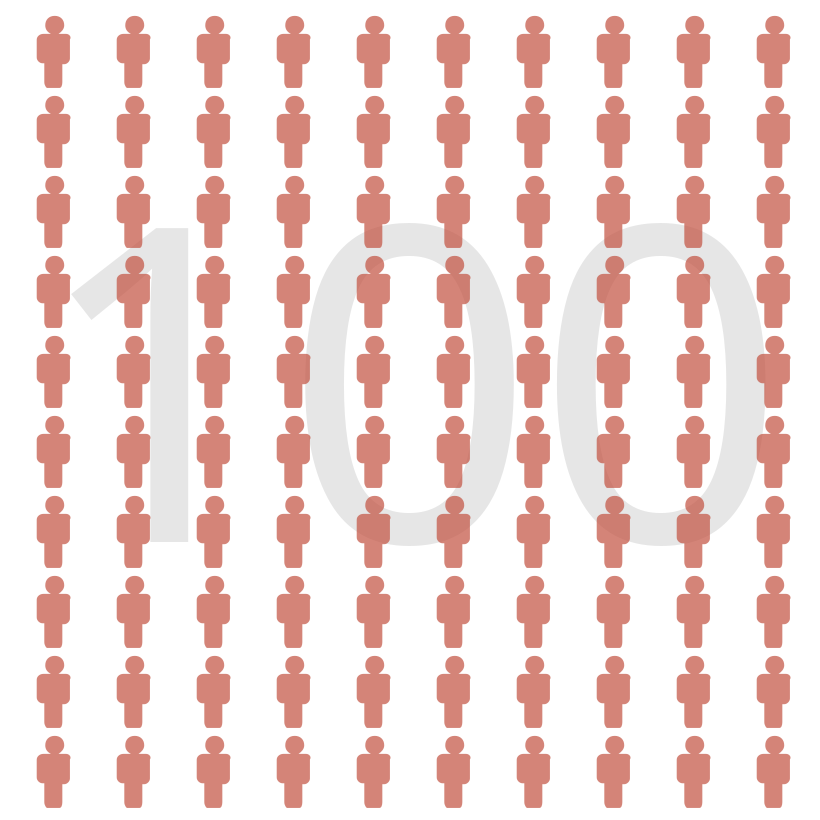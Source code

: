 {
  "$schema": "https://vega.github.io/schema/vega-lite/v3.json",
  "config": {"view": {"stroke": ""}},
  "data": {
    "values": [
      {"id": 1},
      {"id": 2},
      {"id": 3},
      {"id": 4},
      {"id": 5},
      {"id": 6},
      {"id": 7},
      {"id": 8},
      {"id": 9},
      {"id": 10},
      {"id": 11},
      {"id": 12},
      {"id": 13},
      {"id": 14},
      {"id": 15},
      {"id": 16},
      {"id": 17},
      {"id": 18},
      {"id": 19},
      {"id": 20},
      {"id": 21},
      {"id": 22},
      {"id": 23},
      {"id": 24},
      {"id": 25},
      {"id": 26},
      {"id": 27},
      {"id": 28},
      {"id": 29},
      {"id": 30},
      {"id": 31},
      {"id": 32},
      {"id": 33},
      {"id": 34},
      {"id": 35},
      {"id": 36},
      {"id": 37},
      {"id": 38},
      {"id": 39},
      {"id": 40},
      {"id": 41},
      {"id": 42},
      {"id": 43},
      {"id": 44},
      {"id": 45},
      {"id": 46},
      {"id": 47},
      {"id": 48},
      {"id": 49},
      {"id": 50},
      {"id": 51},
      {"id": 52},
      {"id": 53},
      {"id": 54},
      {"id": 55},
      {"id": 56},
      {"id": 57},
      {"id": 58},
      {"id": 59},
      {"id": 60},
      {"id": 61},
      {"id": 62},
      {"id": 63},
      {"id": 64},
      {"id": 65},
      {"id": 66},
      {"id": 67},
      {"id": 68},
      {"id": 69},
      {"id": 70},
      {"id": 71},
      {"id": 72},
      {"id": 73},
      {"id": 74},
      {"id": 75},
      {"id": 76},
      {"id": 77},
      {"id": 78},
      {"id": 79},
      {"id": 80},
      {"id": 81},
      {"id": 82},
      {"id": 83},
      {"id": 84},
      {"id": 85},
      {"id": 86},
      {"id": 87},
      {"id": 88},
      {"id": 89},
      {"id": 90},
      {"id": 91},
      {"id": 92},
      {"id": 93},
      {"id": 94},
      {"id": 95},
      {"id": 96},
      {"id": 97},
      {"id": 98},
      {"id": 99},
      {"id": 100}
    ]
  },
  "transform": [
    {"calculate": "ceil (datum.id/10)", "as": "col"},
    {"calculate": "datum.id - datum.col*10", "as": "row"}
  ],
  "layer": [
    {
      "mark": {
        "type": "text",
        "fontSize": 220,
        "baseline": "middle",
        "align": "center",
        "opacity": 0.1
      },
      "transform": [{"filter": {"selection": "highlight"}}],
      "encoding": {
        "text": {"aggregate": "count", "type": "quantitative"},
        "y": {"value": 200},
        "x": {"value": 200}
      }
    },
    {
      "width": 400,
      "height": 400,
      "mark": {"type": "point", "filled": true},
      "encoding": {
        "x": {"field": "col", "type": "ordinal", "axis": null},
        "y": {"field": "row", "type": "ordinal", "axis": null},
        "shape": {
          "value": "M1.7 -1.7h-0.8c0.3 -0.2 0.6 -0.5 0.6 -0.9c0 -0.6 -0.4 -1 -1 -1c-0.6 0 -1 0.4 -1 1c0 0.4 0.2 0.7 0.6 0.9h-0.8c-0.4 0 -0.7 0.3 -0.7 0.6v1.9c0 0.3 0.3 0.6 0.6 0.6h0.2c0 0 0 0.1 0 0.1v1.9c0 0.3 0.2 0.6 0.3 0.6h1.3c0.2 0 0.3 -0.3 0.3 -0.6v-1.8c0 0 0 -0.1 0 -0.1h0.2c0.3 0 0.6 -0.3 0.6 -0.6v-2c0.2 -0.3 -0.1 -0.6 -0.4 -0.6z"
        },
        "color": {
          "condition": {"selection": "highlight", "value": "rgb(194,81,64)"},
          "value": "rgb(167,165,156)"
        },
        "size": {"value": 90}
      },
      "selection": {"highlight": {"type": "interval"}}
    }
  ]
}